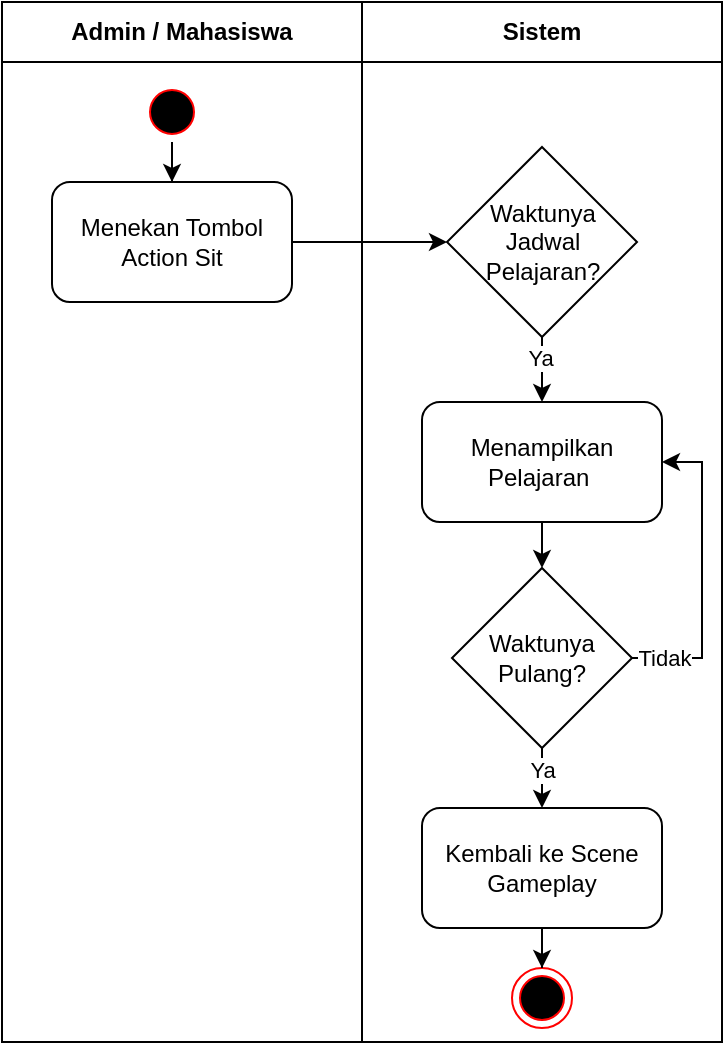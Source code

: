<mxfile version="24.7.7">
  <diagram id="Z08eTgGWAjNeXDMgQ9Qe" name="Halaman-1">
    <mxGraphModel dx="933" dy="390" grid="1" gridSize="10" guides="1" tooltips="1" connect="1" arrows="1" fold="1" page="1" pageScale="1" pageWidth="827" pageHeight="1169" math="0" shadow="0">
      <root>
        <mxCell id="0" />
        <mxCell id="1" parent="0" />
        <mxCell id="qkGCgfdNhCn7gsHB5-3L-1" value="Admin / Mahasiswa" style="swimlane;whiteSpace=wrap;html=1;startSize=30;" parent="1" vertex="1">
          <mxGeometry x="50" y="40" width="180" height="520" as="geometry" />
        </mxCell>
        <mxCell id="qkGCgfdNhCn7gsHB5-3L-2" style="edgeStyle=orthogonalEdgeStyle;rounded=0;orthogonalLoop=1;jettySize=auto;html=1;entryX=0.5;entryY=0;entryDx=0;entryDy=0;" parent="qkGCgfdNhCn7gsHB5-3L-1" source="qkGCgfdNhCn7gsHB5-3L-3" target="qkGCgfdNhCn7gsHB5-3L-4" edge="1">
          <mxGeometry relative="1" as="geometry" />
        </mxCell>
        <mxCell id="qkGCgfdNhCn7gsHB5-3L-3" value="" style="ellipse;html=1;shape=startState;fillColor=#000000;strokeColor=#ff0000;" parent="qkGCgfdNhCn7gsHB5-3L-1" vertex="1">
          <mxGeometry x="70" y="40" width="30" height="30" as="geometry" />
        </mxCell>
        <mxCell id="qkGCgfdNhCn7gsHB5-3L-4" value="Menekan Tombol&lt;div&gt;Action Sit&lt;/div&gt;" style="rounded=1;whiteSpace=wrap;html=1;" parent="qkGCgfdNhCn7gsHB5-3L-1" vertex="1">
          <mxGeometry x="25" y="90" width="120" height="60" as="geometry" />
        </mxCell>
        <mxCell id="qkGCgfdNhCn7gsHB5-3L-5" value="Sistem" style="swimlane;whiteSpace=wrap;html=1;startSize=30;" parent="1" vertex="1">
          <mxGeometry x="230" y="40" width="180" height="520" as="geometry" />
        </mxCell>
        <mxCell id="GL0AJZSaC2y5OgPxfq0Y-1" style="edgeStyle=orthogonalEdgeStyle;rounded=0;orthogonalLoop=1;jettySize=auto;html=1;entryX=0.5;entryY=0;entryDx=0;entryDy=0;" parent="qkGCgfdNhCn7gsHB5-3L-5" source="qkGCgfdNhCn7gsHB5-3L-6" target="m9GyJORlyUVd17cj6H3Q-4" edge="1">
          <mxGeometry relative="1" as="geometry" />
        </mxCell>
        <mxCell id="qkGCgfdNhCn7gsHB5-3L-6" value="Menampilkan Pelajaran&amp;nbsp;" style="whiteSpace=wrap;html=1;rounded=1;" parent="qkGCgfdNhCn7gsHB5-3L-5" vertex="1">
          <mxGeometry x="30" y="200" width="120" height="60" as="geometry" />
        </mxCell>
        <mxCell id="m9GyJORlyUVd17cj6H3Q-1" value="" style="ellipse;html=1;shape=endState;fillColor=#000000;strokeColor=#ff0000;" parent="qkGCgfdNhCn7gsHB5-3L-5" vertex="1">
          <mxGeometry x="75" y="483" width="30" height="30" as="geometry" />
        </mxCell>
        <mxCell id="GL0AJZSaC2y5OgPxfq0Y-2" style="rounded=0;orthogonalLoop=1;jettySize=auto;html=1;exitX=0.5;exitY=1;exitDx=0;exitDy=0;entryX=0.5;entryY=0;entryDx=0;entryDy=0;" parent="qkGCgfdNhCn7gsHB5-3L-5" source="m9GyJORlyUVd17cj6H3Q-4" target="GL0AJZSaC2y5OgPxfq0Y-6" edge="1">
          <mxGeometry relative="1" as="geometry">
            <mxPoint x="99.86" y="410" as="sourcePoint" />
            <mxPoint x="120" y="433" as="targetPoint" />
          </mxGeometry>
        </mxCell>
        <mxCell id="GL0AJZSaC2y5OgPxfq0Y-4" value="Ya" style="edgeLabel;html=1;align=center;verticalAlign=middle;resizable=0;points=[];" parent="GL0AJZSaC2y5OgPxfq0Y-2" vertex="1" connectable="0">
          <mxGeometry x="-0.439" y="2" relative="1" as="geometry">
            <mxPoint x="-2" y="2" as="offset" />
          </mxGeometry>
        </mxCell>
        <mxCell id="GL0AJZSaC2y5OgPxfq0Y-3" style="edgeStyle=orthogonalEdgeStyle;rounded=0;orthogonalLoop=1;jettySize=auto;html=1;exitX=1;exitY=0.5;exitDx=0;exitDy=0;entryX=1;entryY=0.5;entryDx=0;entryDy=0;" parent="qkGCgfdNhCn7gsHB5-3L-5" source="m9GyJORlyUVd17cj6H3Q-4" target="qkGCgfdNhCn7gsHB5-3L-6" edge="1">
          <mxGeometry relative="1" as="geometry">
            <Array as="points">
              <mxPoint x="170" y="328" />
              <mxPoint x="170" y="230" />
            </Array>
          </mxGeometry>
        </mxCell>
        <mxCell id="GL0AJZSaC2y5OgPxfq0Y-5" value="Tidak" style="edgeLabel;html=1;align=center;verticalAlign=middle;resizable=0;points=[];" parent="GL0AJZSaC2y5OgPxfq0Y-3" vertex="1" connectable="0">
          <mxGeometry x="-0.789" relative="1" as="geometry">
            <mxPoint as="offset" />
          </mxGeometry>
        </mxCell>
        <mxCell id="m9GyJORlyUVd17cj6H3Q-4" value="Waktunya Pulang?" style="rhombus;whiteSpace=wrap;html=1;" parent="qkGCgfdNhCn7gsHB5-3L-5" vertex="1">
          <mxGeometry x="45" y="283" width="90" height="90" as="geometry" />
        </mxCell>
        <mxCell id="GL0AJZSaC2y5OgPxfq0Y-7" style="edgeStyle=orthogonalEdgeStyle;rounded=0;orthogonalLoop=1;jettySize=auto;html=1;entryX=0.5;entryY=0;entryDx=0;entryDy=0;" parent="qkGCgfdNhCn7gsHB5-3L-5" source="GL0AJZSaC2y5OgPxfq0Y-6" target="m9GyJORlyUVd17cj6H3Q-1" edge="1">
          <mxGeometry relative="1" as="geometry" />
        </mxCell>
        <mxCell id="GL0AJZSaC2y5OgPxfq0Y-6" value="Kembali ke Scene Gameplay" style="whiteSpace=wrap;html=1;rounded=1;" parent="qkGCgfdNhCn7gsHB5-3L-5" vertex="1">
          <mxGeometry x="30" y="403" width="120" height="60" as="geometry" />
        </mxCell>
        <mxCell id="OWQt8vgOeVGvMQn2EqUd-6" style="edgeStyle=orthogonalEdgeStyle;rounded=0;orthogonalLoop=1;jettySize=auto;html=1;exitX=0.5;exitY=1;exitDx=0;exitDy=0;entryX=0.5;entryY=0;entryDx=0;entryDy=0;" edge="1" parent="qkGCgfdNhCn7gsHB5-3L-5" source="OWQt8vgOeVGvMQn2EqUd-4" target="qkGCgfdNhCn7gsHB5-3L-6">
          <mxGeometry relative="1" as="geometry" />
        </mxCell>
        <mxCell id="OWQt8vgOeVGvMQn2EqUd-4" value="Waktunya Jadwal Pelajaran?" style="rhombus;whiteSpace=wrap;html=1;" vertex="1" parent="qkGCgfdNhCn7gsHB5-3L-5">
          <mxGeometry x="42.5" y="72.5" width="95" height="95" as="geometry" />
        </mxCell>
        <mxCell id="OWQt8vgOeVGvMQn2EqUd-7" value="Ya" style="edgeLabel;html=1;align=center;verticalAlign=middle;resizable=0;points=[];" vertex="1" connectable="0" parent="qkGCgfdNhCn7gsHB5-3L-5">
          <mxGeometry x="87" y="365.001" as="geometry">
            <mxPoint x="2" y="-187" as="offset" />
          </mxGeometry>
        </mxCell>
        <mxCell id="OWQt8vgOeVGvMQn2EqUd-5" style="edgeStyle=orthogonalEdgeStyle;rounded=0;orthogonalLoop=1;jettySize=auto;html=1;entryX=0;entryY=0.5;entryDx=0;entryDy=0;" edge="1" parent="1" source="qkGCgfdNhCn7gsHB5-3L-4" target="OWQt8vgOeVGvMQn2EqUd-4">
          <mxGeometry relative="1" as="geometry" />
        </mxCell>
      </root>
    </mxGraphModel>
  </diagram>
</mxfile>

